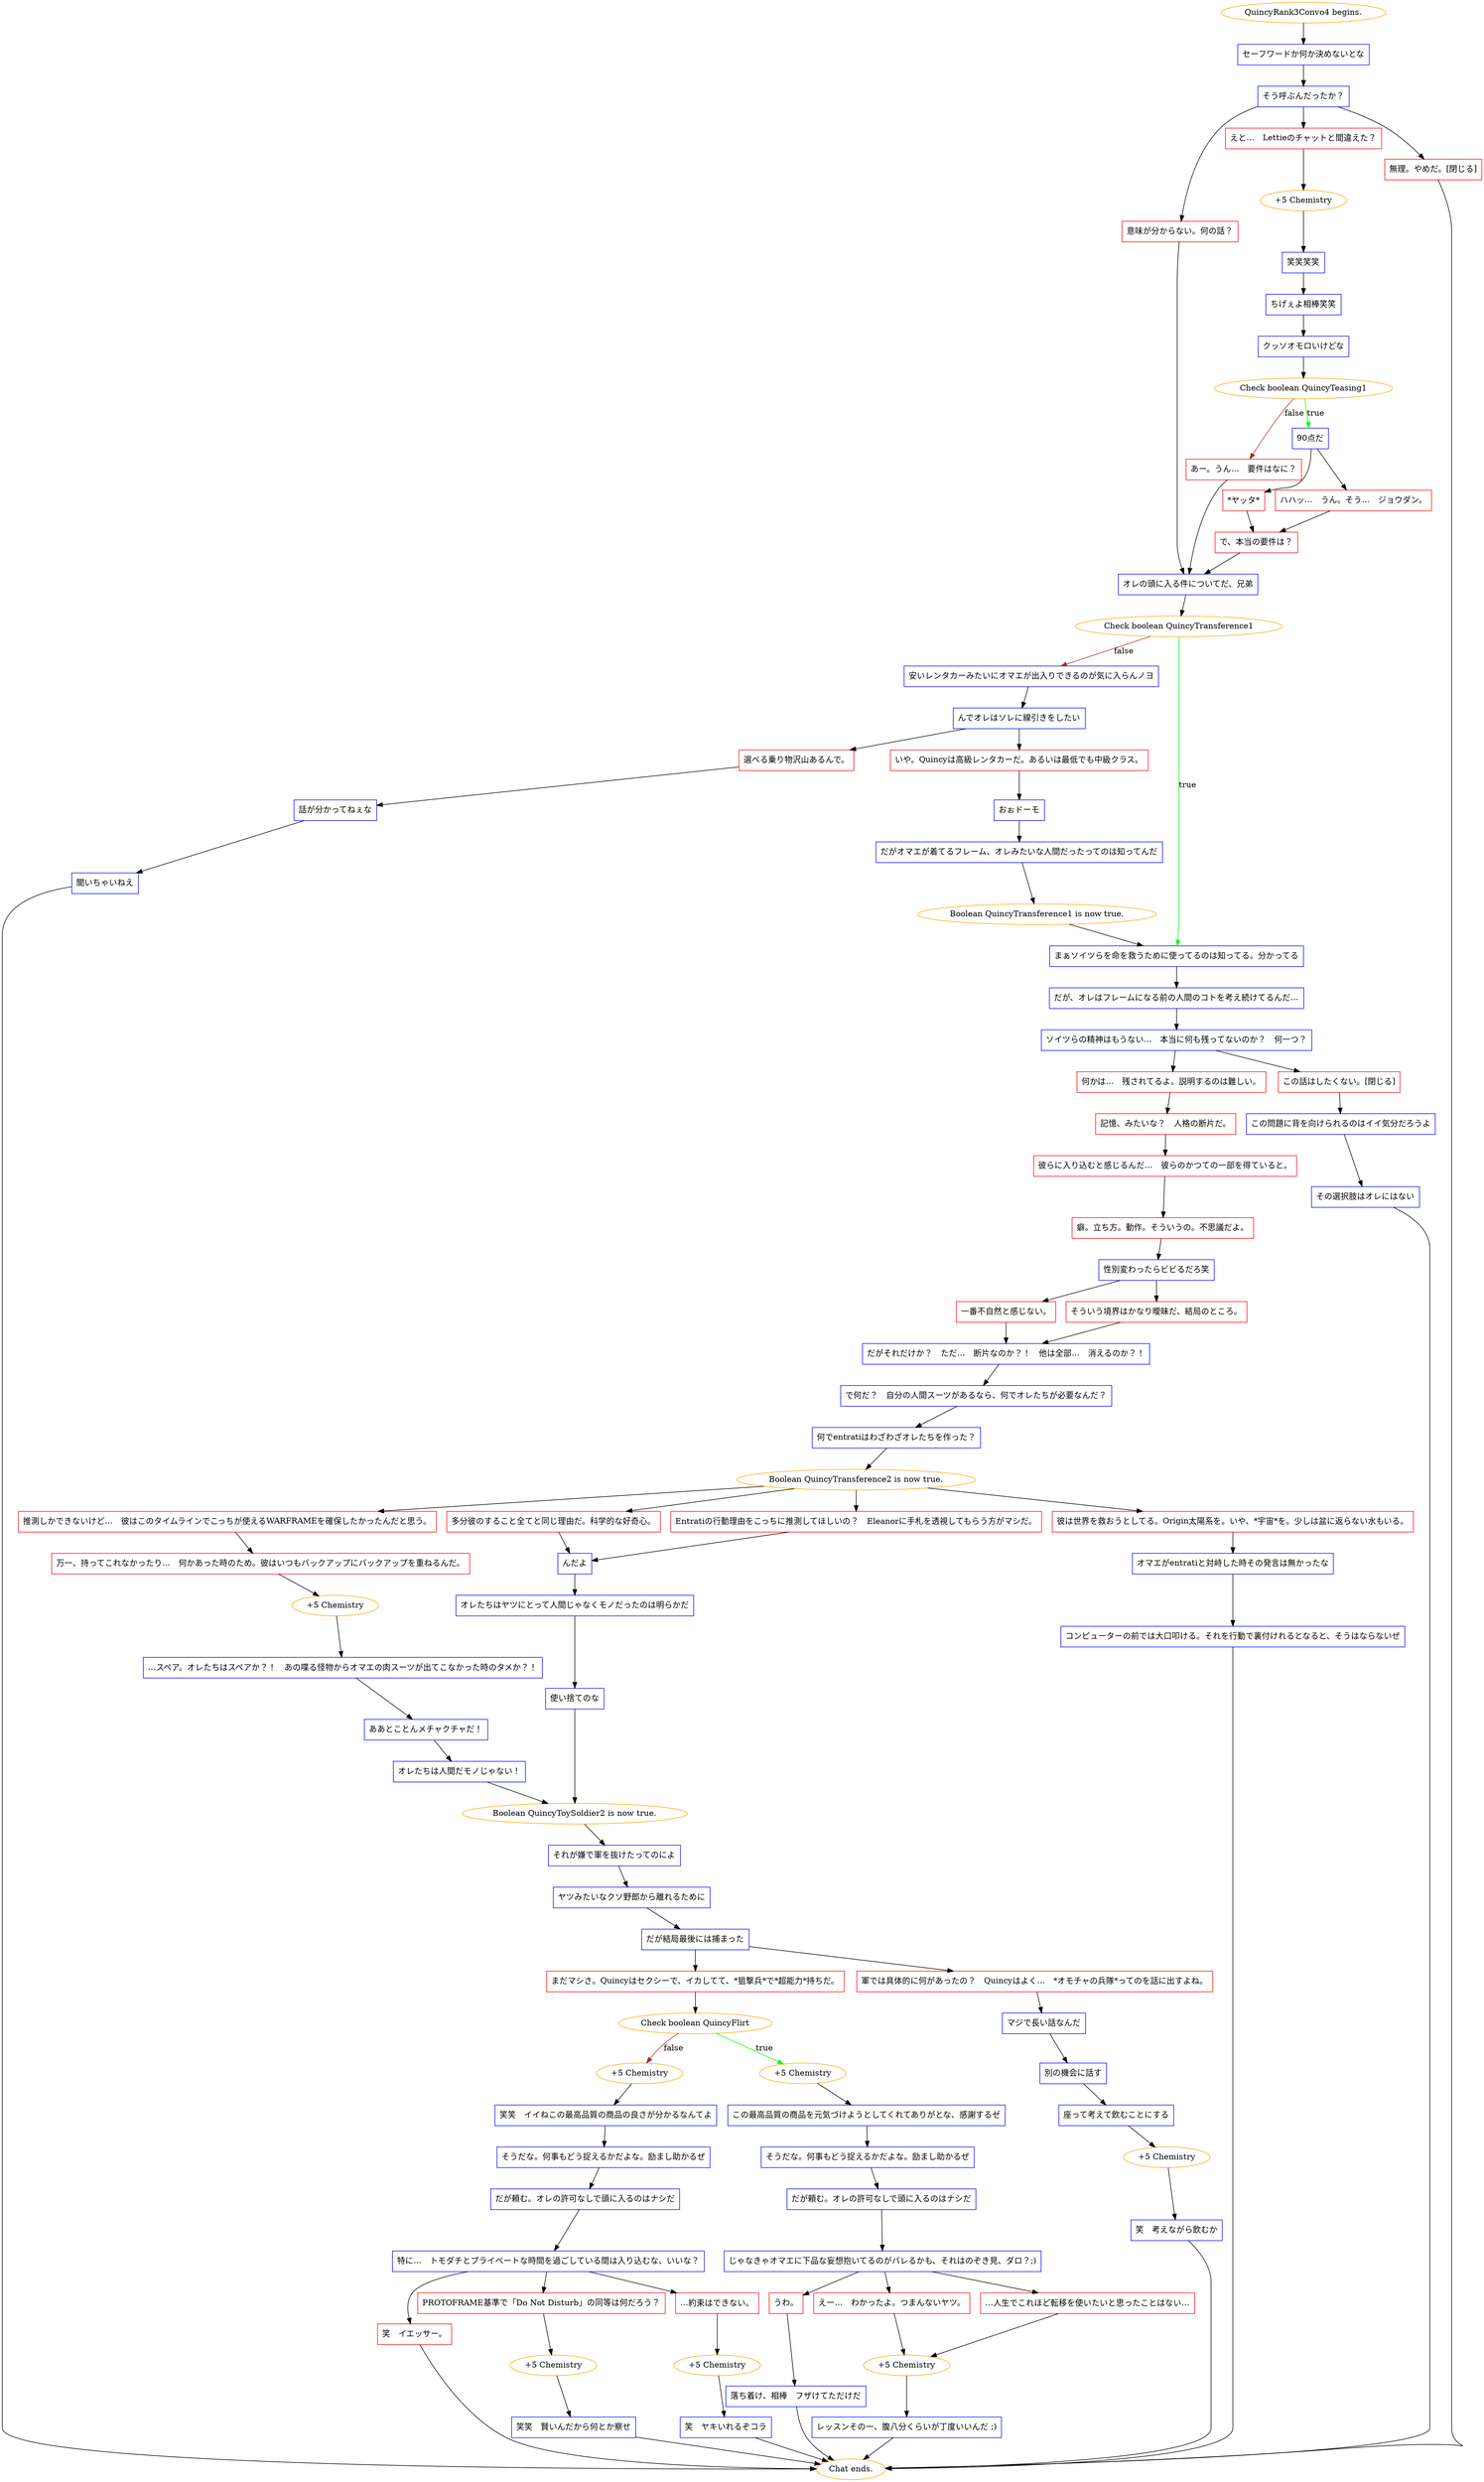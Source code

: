digraph {
	"QuincyRank3Convo4 begins." [color=orange];
		"QuincyRank3Convo4 begins." -> j3332167711;
	j3332167711 [label="セーフワードか何か決めないとな",shape=box,color=blue];
		j3332167711 -> j1538907846;
	j1538907846 [label="そう呼ぶんだったか？",shape=box,color=blue];
		j1538907846 -> j1394982278;
		j1538907846 -> j517313574;
		j1538907846 -> j4277921256;
	j1394982278 [label="えと…　Lettieのチャットと間違えた？",shape=box,color=red];
		j1394982278 -> j1128575208;
	j517313574 [label="意味が分からない。何の話？",shape=box,color=red];
		j517313574 -> j2887868754;
	j4277921256 [label="無理。やめだ。[閉じる]",shape=box,color=red];
		j4277921256 -> "Chat ends.";
	j1128575208 [label="+5 Chemistry",color=orange];
		j1128575208 -> j311762542;
	j2887868754 [label="オレの頭に入る件についてだ、兄弟",shape=box,color=blue];
		j2887868754 -> j2974171597;
	"Chat ends." [color=orange];
	j311762542 [label="笑笑笑笑",shape=box,color=blue];
		j311762542 -> j3703806611;
	j2974171597 [label="Check boolean QuincyTransference1",color=orange];
		j2974171597 -> j4205662592 [label=true,color=green];
		j2974171597 -> j2488694443 [label=false,color=brown];
	j3703806611 [label="ちげぇよ相棒笑笑",shape=box,color=blue];
		j3703806611 -> j665488585;
	j4205662592 [label="まぁソイツらを命を救うために使ってるのは知ってる。分かってる",shape=box,color=blue];
		j4205662592 -> j550497461;
	j2488694443 [label="安いレンタカーみたいにオマエが出入りできるのが気に入らんノヨ",shape=box,color=blue];
		j2488694443 -> j3711433388;
	j665488585 [label="クッソオモロいけどな",shape=box,color=blue];
		j665488585 -> j4258016429;
	j550497461 [label="だが、オレはフレームになる前の人間のコトを考え続けてるんだ…",shape=box,color=blue];
		j550497461 -> j3152830280;
	j3711433388 [label="んでオレはソレに線引きをしたい",shape=box,color=blue];
		j3711433388 -> j4167969758;
		j3711433388 -> j1619605052;
	j4258016429 [label="Check boolean QuincyTeasing1",color=orange];
		j4258016429 -> j1751202379 [label=true,color=green];
		j4258016429 -> j636000923 [label=false,color=brown];
	j3152830280 [label="ソイツらの精神はもうない…　本当に何も残ってないのか？　何一つ？",shape=box,color=blue];
		j3152830280 -> j2869103727;
		j3152830280 -> j1939766909;
	j4167969758 [label="いや。Quincyは高級レンタカーだ。あるいは最低でも中級クラス。",shape=box,color=red];
		j4167969758 -> j2051871626;
	j1619605052 [label="選べる乗り物沢山あるんで。",shape=box,color=red];
		j1619605052 -> j506910025;
	j1751202379 [label="90点だ",shape=box,color=blue];
		j1751202379 -> j160320838;
		j1751202379 -> j2770063749;
	j636000923 [label="あー。うん…　要件はなに？",shape=box,color=red];
		j636000923 -> j2887868754;
	j2869103727 [label="何かは…　残されてるよ。説明するのは難しい。",shape=box,color=red];
		j2869103727 -> j3601053559;
	j1939766909 [label="この話はしたくない。[閉じる]",shape=box,color=red];
		j1939766909 -> j2336544194;
	j2051871626 [label="おぉドーモ",shape=box,color=blue];
		j2051871626 -> j95933146;
	j506910025 [label="話が分かってねぇな",shape=box,color=blue];
		j506910025 -> j3885169608;
	j160320838 [label="*ヤッタ*",shape=box,color=red];
		j160320838 -> j2957934885;
	j2770063749 [label="ハハッ…　うん。そう…　ジョウダン。",shape=box,color=red];
		j2770063749 -> j2957934885;
	j3601053559 [label="記憶、みたいな？　人格の断片だ。",shape=box,color=red];
		j3601053559 -> j910823799;
	j2336544194 [label="この問題に背を向けられるのはイイ気分だろうよ",shape=box,color=blue];
		j2336544194 -> j3172981812;
	j95933146 [label="だがオマエが着てるフレーム、オレみたいな人間だったってのは知ってんだ",shape=box,color=blue];
		j95933146 -> j237020369;
	j3885169608 [label="聞いちゃいねえ",shape=box,color=blue];
		j3885169608 -> "Chat ends.";
	j2957934885 [label="で、本当の要件は？",shape=box,color=red];
		j2957934885 -> j2887868754;
	j910823799 [label="彼らに入り込むと感じるんだ…　彼らのかつての一部を得ていると。",shape=box,color=red];
		j910823799 -> j1311824530;
	j3172981812 [label="その選択肢はオレにはない",shape=box,color=blue];
		j3172981812 -> "Chat ends.";
	j237020369 [label="Boolean QuincyTransference1 is now true.",color=orange];
		j237020369 -> j4205662592;
	j1311824530 [label="癖。立ち方。動作。そういうの。不思議だよ。",shape=box,color=red];
		j1311824530 -> j956313915;
	j956313915 [label="性別変わったらビビるだろ笑",shape=box,color=blue];
		j956313915 -> j1741076002;
		j956313915 -> j1310585805;
	j1741076002 [label="一番不自然と感じない。",shape=box,color=red];
		j1741076002 -> j2638085160;
	j1310585805 [label="そういう境界はかなり曖昧だ、結局のところ。",shape=box,color=red];
		j1310585805 -> j2638085160;
	j2638085160 [label="だがそれだけか？　ただ…　断片なのか？！　他は全部…　消えるのか？！",shape=box,color=blue];
		j2638085160 -> j2945354164;
	j2945354164 [label="で何だ？　自分の人間スーツがあるなら、何でオレたちが必要なんだ？",shape=box,color=blue];
		j2945354164 -> j2599712166;
	j2599712166 [label="何でentratiはわざわざオレたちを作った？",shape=box,color=blue];
		j2599712166 -> j2266904553;
	j2266904553 [label="Boolean QuincyTransference2 is now true.",color=orange];
		j2266904553 -> j2622256319;
		j2266904553 -> j1488183769;
		j2266904553 -> j1951508673;
		j2266904553 -> j862645054;
	j2622256319 [label="推測しかできないけど…　彼はこのタイムラインでこっちが使えるWARFRAMEを確保したかったんだと思う。",shape=box,color=red];
		j2622256319 -> j699973809;
	j1488183769 [label="多分彼のすること全てと同じ理由だ。科学的な好奇心。",shape=box,color=red];
		j1488183769 -> j1285982587;
	j1951508673 [label="彼は世界を救おうとしてる。Origin太陽系を。いや、*宇宙*を。少しは盆に返らない水もいる。",shape=box,color=red];
		j1951508673 -> j1187410303;
	j862645054 [label="Entratiの行動理由をこっちに推測してほしいの？　Eleanorに手札を透視してもらう方がマシだ。",shape=box,color=red];
		j862645054 -> j1285982587;
	j699973809 [label="万一、持ってこれなかったり…　何かあった時のため。彼はいつもバックアップにバックアップを重ねるんだ。",shape=box,color=red];
		j699973809 -> j335787539;
	j1285982587 [label="んだよ",shape=box,color=blue];
		j1285982587 -> j2675938019;
	j1187410303 [label="オマエがentratiと対峙した時その発言は無かったな",shape=box,color=blue];
		j1187410303 -> j311982532;
	j335787539 [label="+5 Chemistry",color=orange];
		j335787539 -> j3910400241;
	j2675938019 [label="オレたちはヤツにとって人間じゃなくモノだったのは明らかだ",shape=box,color=blue];
		j2675938019 -> j2645447208;
	j311982532 [label="コンピューターの前では大口叩ける。それを行動で裏付けれるとなると、そうはならないぜ",shape=box,color=blue];
		j311982532 -> "Chat ends.";
	j3910400241 [label="…スペア。オレたちはスペアか？！　あの喋る怪物からオマエの肉スーツが出てこなかった時のタメか？！",shape=box,color=blue];
		j3910400241 -> j1678812705;
	j2645447208 [label="使い捨てのな",shape=box,color=blue];
		j2645447208 -> j3453359671;
	j1678812705 [label="ああとことんメチャクチャだ！",shape=box,color=blue];
		j1678812705 -> j573395482;
	j3453359671 [label="Boolean QuincyToySoldier2 is now true.",color=orange];
		j3453359671 -> j331763280;
	j573395482 [label="オレたちは人間だモノじゃない！",shape=box,color=blue];
		j573395482 -> j3453359671;
	j331763280 [label="それが嫌で軍を抜けたってのによ",shape=box,color=blue];
		j331763280 -> j3844277791;
	j3844277791 [label="ヤツみたいなクソ野郎から離れるために",shape=box,color=blue];
		j3844277791 -> j7379420;
	j7379420 [label="だが結局最後には捕まった",shape=box,color=blue];
		j7379420 -> j107396439;
		j7379420 -> j2865245255;
	j107396439 [label="まだマシさ。Quincyはセクシーで、イカしてて、*狙撃兵*で*超能力*持ちだ。",shape=box,color=red];
		j107396439 -> j2874288190;
	j2865245255 [label="軍では具体的に何があったの？　Quincyはよく…　*オモチャの兵隊*ってのを話に出すよね。",shape=box,color=red];
		j2865245255 -> j1184281709;
	j2874288190 [label="Check boolean QuincyFlirt",color=orange];
		j2874288190 -> j3598904280 [label=true,color=green];
		j2874288190 -> j3041058774 [label=false,color=brown];
	j1184281709 [label="マジで長い話なんだ",shape=box,color=blue];
		j1184281709 -> j421068565;
	j3598904280 [label="+5 Chemistry",color=orange];
		j3598904280 -> j2497227424;
	j3041058774 [label="+5 Chemistry",color=orange];
		j3041058774 -> j3432854330;
	j421068565 [label="別の機会に話す",shape=box,color=blue];
		j421068565 -> j213449992;
	j2497227424 [label="この最高品質の商品を元気づけようとしてくれてありがとな、感謝するゼ",shape=box,color=blue];
		j2497227424 -> j137479094;
	j3432854330 [label="笑笑　イイねこの最高品質の商品の良さが分かるなんてよ",shape=box,color=blue];
		j3432854330 -> j113314749;
	j213449992 [label="座って考えて飲むことにする",shape=box,color=blue];
		j213449992 -> j4219551823;
	j137479094 [label="そうだな。何事もどう捉えるかだよな。励まし助かるぜ",shape=box,color=blue];
		j137479094 -> j4221327876;
	j113314749 [label="そうだな。何事もどう捉えるかだよな。励まし助かるぜ",shape=box,color=blue];
		j113314749 -> j1134258433;
	j4219551823 [label="+5 Chemistry",color=orange];
		j4219551823 -> j2204995954;
	j4221327876 [label="だが頼む。オレの許可なしで頭に入るのはナシだ",shape=box,color=blue];
		j4221327876 -> j2693989661;
	j1134258433 [label="だが頼む。オレの許可なしで頭に入るのはナシだ",shape=box,color=blue];
		j1134258433 -> j1651047769;
	j2204995954 [label="笑　考えながら飲むか",shape=box,color=blue];
		j2204995954 -> "Chat ends.";
	j2693989661 [label="じゃなきゃオマエに下品な妄想抱いてるのがバレるかも、それはのぞき見、ダロ？;)",shape=box,color=blue];
		j2693989661 -> j3628301888;
		j2693989661 -> j3295829583;
		j2693989661 -> j4277810821;
	j1651047769 [label="特に…　トモダチとプライベートな時間を過ごしている間は入り込むな、いいな？",shape=box,color=blue];
		j1651047769 -> j278583024;
		j1651047769 -> j907084370;
		j1651047769 -> j2565081097;
	j3628301888 [label="…人生でこれほど転移を使いたいと思ったことはない…",shape=box,color=red];
		j3628301888 -> j3500586750;
	j3295829583 [label="えー…　わかったよ。つまんないヤツ。",shape=box,color=red];
		j3295829583 -> j3500586750;
	j4277810821 [label="うわ。",shape=box,color=red];
		j4277810821 -> j3266618034;
	j278583024 [label="PROTOFRAME基準で「Do Not Disturb」の同等は何だろう？",shape=box,color=red];
		j278583024 -> j3947565830;
	j907084370 [label="…約束はできない。",shape=box,color=red];
		j907084370 -> j2275262665;
	j2565081097 [label="笑　イエッサー。",shape=box,color=red];
		j2565081097 -> "Chat ends.";
	j3500586750 [label="+5 Chemistry",color=orange];
		j3500586750 -> j3675283072;
	j3266618034 [label="落ち着け、相棒　フザけてただけだ",shape=box,color=blue];
		j3266618034 -> "Chat ends.";
	j3947565830 [label="+5 Chemistry",color=orange];
		j3947565830 -> j2427356927;
	j2275262665 [label="+5 Chemistry",color=orange];
		j2275262665 -> j1881072958;
	j3675283072 [label="レッスンその一、腹八分くらいが丁度いいんだ ;)",shape=box,color=blue];
		j3675283072 -> "Chat ends.";
	j2427356927 [label="笑笑　賢いんだから何とか察せ",shape=box,color=blue];
		j2427356927 -> "Chat ends.";
	j1881072958 [label="笑　ヤキいれるぞコラ",shape=box,color=blue];
		j1881072958 -> "Chat ends.";
}